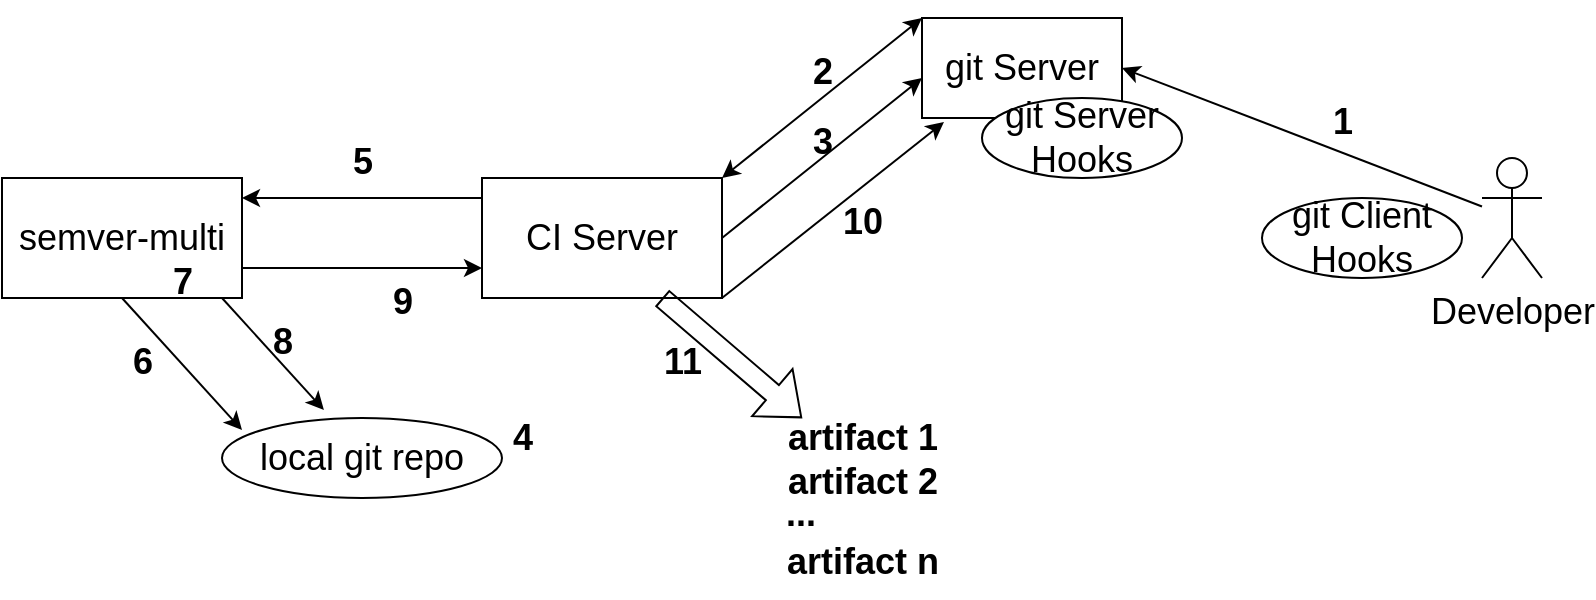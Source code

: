 <mxfile version="24.2.2" type="device">
  <diagram name="Page-1" id="JkkQByP9kKkjp5eT-kl6">
    <mxGraphModel dx="1185" dy="731" grid="1" gridSize="10" guides="1" tooltips="1" connect="1" arrows="1" fold="1" page="1" pageScale="1" pageWidth="850" pageHeight="1100" math="0" shadow="0">
      <root>
        <mxCell id="0" />
        <mxCell id="1" parent="0" />
        <mxCell id="btg9A7JpGrSiWKgqHv2X-1" value="git Server" style="rounded=0;whiteSpace=wrap;html=1;fontSize=18;" vertex="1" parent="1">
          <mxGeometry x="490" y="50" width="100" height="50" as="geometry" />
        </mxCell>
        <mxCell id="btg9A7JpGrSiWKgqHv2X-2" value="&lt;font style=&quot;font-size: 18px;&quot;&gt;Developer&lt;/font&gt;" style="shape=umlActor;verticalLabelPosition=bottom;verticalAlign=top;html=1;outlineConnect=0;" vertex="1" parent="1">
          <mxGeometry x="770" y="120" width="30" height="60" as="geometry" />
        </mxCell>
        <mxCell id="btg9A7JpGrSiWKgqHv2X-4" value="git Client Hooks" style="ellipse;whiteSpace=wrap;html=1;fontSize=18;" vertex="1" parent="1">
          <mxGeometry x="660" y="140" width="100" height="40" as="geometry" />
        </mxCell>
        <mxCell id="btg9A7JpGrSiWKgqHv2X-5" value="git Server Hooks" style="ellipse;whiteSpace=wrap;html=1;fontSize=18;" vertex="1" parent="1">
          <mxGeometry x="520" y="90" width="100" height="40" as="geometry" />
        </mxCell>
        <mxCell id="btg9A7JpGrSiWKgqHv2X-7" value="CI Server" style="rounded=0;whiteSpace=wrap;html=1;fontSize=18;" vertex="1" parent="1">
          <mxGeometry x="270" y="130" width="120" height="60" as="geometry" />
        </mxCell>
        <mxCell id="btg9A7JpGrSiWKgqHv2X-9" value="semver-multi" style="rounded=0;whiteSpace=wrap;html=1;fontSize=18;" vertex="1" parent="1">
          <mxGeometry x="30" y="130" width="120" height="60" as="geometry" />
        </mxCell>
        <mxCell id="btg9A7JpGrSiWKgqHv2X-10" value="" style="endArrow=classic;html=1;rounded=0;exitX=1;exitY=0.25;exitDx=0;exitDy=0;" edge="1" parent="1">
          <mxGeometry width="50" height="50" relative="1" as="geometry">
            <mxPoint x="390" y="160" as="sourcePoint" />
            <mxPoint x="490" y="80" as="targetPoint" />
          </mxGeometry>
        </mxCell>
        <mxCell id="btg9A7JpGrSiWKgqHv2X-11" value="" style="endArrow=classic;html=1;rounded=0;entryX=1;entryY=0.5;entryDx=0;entryDy=0;" edge="1" parent="1" source="btg9A7JpGrSiWKgqHv2X-2" target="btg9A7JpGrSiWKgqHv2X-1">
          <mxGeometry width="50" height="50" relative="1" as="geometry">
            <mxPoint x="750" y="110" as="sourcePoint" />
            <mxPoint x="800" y="60" as="targetPoint" />
          </mxGeometry>
        </mxCell>
        <mxCell id="btg9A7JpGrSiWKgqHv2X-12" value="" style="endArrow=classic;html=1;rounded=0;entryX=0.364;entryY=-0.1;entryDx=0;entryDy=0;entryPerimeter=0;" edge="1" parent="1" target="btg9A7JpGrSiWKgqHv2X-23">
          <mxGeometry width="50" height="50" relative="1" as="geometry">
            <mxPoint x="140" y="190" as="sourcePoint" />
            <mxPoint x="230" y="270" as="targetPoint" />
          </mxGeometry>
        </mxCell>
        <mxCell id="btg9A7JpGrSiWKgqHv2X-14" value="" style="endArrow=classic;startArrow=classic;html=1;rounded=0;exitX=1;exitY=0;exitDx=0;exitDy=0;entryX=0;entryY=0;entryDx=0;entryDy=0;" edge="1" parent="1" source="btg9A7JpGrSiWKgqHv2X-7" target="btg9A7JpGrSiWKgqHv2X-1">
          <mxGeometry width="50" height="50" relative="1" as="geometry">
            <mxPoint x="410" y="100" as="sourcePoint" />
            <mxPoint x="460" y="50" as="targetPoint" />
          </mxGeometry>
        </mxCell>
        <mxCell id="btg9A7JpGrSiWKgqHv2X-15" value="&lt;font style=&quot;font-size: 18px;&quot;&gt;1&lt;/font&gt;" style="text;strokeColor=none;fillColor=none;html=1;fontSize=24;fontStyle=1;verticalAlign=middle;align=center;" vertex="1" parent="1">
          <mxGeometry x="650" y="80" width="100" height="40" as="geometry" />
        </mxCell>
        <mxCell id="btg9A7JpGrSiWKgqHv2X-16" value="&lt;font style=&quot;font-size: 18px;&quot;&gt;2&lt;/font&gt;" style="text;strokeColor=none;fillColor=none;html=1;fontSize=24;fontStyle=1;verticalAlign=middle;align=center;" vertex="1" parent="1">
          <mxGeometry x="390" y="55" width="100" height="40" as="geometry" />
        </mxCell>
        <mxCell id="btg9A7JpGrSiWKgqHv2X-18" value="" style="endArrow=classic;html=1;rounded=0;exitX=1;exitY=1;exitDx=0;exitDy=0;exitPerimeter=0;entryX=0.11;entryY=1.04;entryDx=0;entryDy=0;entryPerimeter=0;" edge="1" parent="1" source="btg9A7JpGrSiWKgqHv2X-7" target="btg9A7JpGrSiWKgqHv2X-1">
          <mxGeometry width="50" height="50" relative="1" as="geometry">
            <mxPoint x="390" y="180" as="sourcePoint" />
            <mxPoint x="585" y="270" as="targetPoint" />
          </mxGeometry>
        </mxCell>
        <mxCell id="btg9A7JpGrSiWKgqHv2X-19" value="" style="endArrow=classic;html=1;rounded=0;exitX=1;exitY=0.25;exitDx=0;exitDy=0;" edge="1" parent="1">
          <mxGeometry width="50" height="50" relative="1" as="geometry">
            <mxPoint x="270" y="140" as="sourcePoint" />
            <mxPoint x="150" y="140" as="targetPoint" />
          </mxGeometry>
        </mxCell>
        <mxCell id="btg9A7JpGrSiWKgqHv2X-20" value="" style="endArrow=classic;html=1;rounded=0;exitX=1;exitY=0.75;exitDx=0;exitDy=0;entryX=0;entryY=0.75;entryDx=0;entryDy=0;" edge="1" parent="1" source="btg9A7JpGrSiWKgqHv2X-9" target="btg9A7JpGrSiWKgqHv2X-7">
          <mxGeometry width="50" height="50" relative="1" as="geometry">
            <mxPoint x="153" y="169" as="sourcePoint" />
            <mxPoint x="270" y="180" as="targetPoint" />
          </mxGeometry>
        </mxCell>
        <mxCell id="btg9A7JpGrSiWKgqHv2X-23" value="local git repo" style="ellipse;whiteSpace=wrap;html=1;fontSize=18;" vertex="1" parent="1">
          <mxGeometry x="140" y="250" width="140" height="40" as="geometry" />
        </mxCell>
        <mxCell id="btg9A7JpGrSiWKgqHv2X-24" value="&lt;font style=&quot;font-size: 18px;&quot;&gt;6&lt;/font&gt;" style="text;strokeColor=none;fillColor=none;html=1;fontSize=24;fontStyle=1;verticalAlign=middle;align=center;" vertex="1" parent="1">
          <mxGeometry x="50" y="200" width="100" height="40" as="geometry" />
        </mxCell>
        <mxCell id="btg9A7JpGrSiWKgqHv2X-26" value="&lt;font style=&quot;font-size: 18px;&quot;&gt;4&lt;/font&gt;" style="text;strokeColor=none;fillColor=none;html=1;fontSize=24;fontStyle=1;verticalAlign=middle;align=center;" vertex="1" parent="1">
          <mxGeometry x="240" y="238" width="100" height="40" as="geometry" />
        </mxCell>
        <mxCell id="btg9A7JpGrSiWKgqHv2X-27" value="&lt;font style=&quot;font-size: 18px;&quot;&gt;5&lt;/font&gt;" style="text;strokeColor=none;fillColor=none;html=1;fontSize=24;fontStyle=1;verticalAlign=middle;align=center;" vertex="1" parent="1">
          <mxGeometry x="160" y="100" width="100" height="40" as="geometry" />
        </mxCell>
        <mxCell id="btg9A7JpGrSiWKgqHv2X-28" value="&lt;font style=&quot;font-size: 18px;&quot;&gt;9&lt;/font&gt;" style="text;strokeColor=none;fillColor=none;html=1;fontSize=24;fontStyle=1;verticalAlign=middle;align=center;" vertex="1" parent="1">
          <mxGeometry x="180" y="170" width="100" height="40" as="geometry" />
        </mxCell>
        <mxCell id="btg9A7JpGrSiWKgqHv2X-29" value="" style="endArrow=classic;html=1;rounded=0;entryX=0.364;entryY=-0.1;entryDx=0;entryDy=0;entryPerimeter=0;exitX=0.5;exitY=1;exitDx=0;exitDy=0;" edge="1" parent="1" source="btg9A7JpGrSiWKgqHv2X-9">
          <mxGeometry width="50" height="50" relative="1" as="geometry">
            <mxPoint x="99" y="200" as="sourcePoint" />
            <mxPoint x="150" y="256" as="targetPoint" />
          </mxGeometry>
        </mxCell>
        <mxCell id="btg9A7JpGrSiWKgqHv2X-30" value="&lt;font style=&quot;font-size: 18px;&quot;&gt;11&lt;/font&gt;" style="text;strokeColor=none;fillColor=none;html=1;fontSize=24;fontStyle=1;verticalAlign=middle;align=center;" vertex="1" parent="1">
          <mxGeometry x="320" y="200" width="100" height="40" as="geometry" />
        </mxCell>
        <mxCell id="btg9A7JpGrSiWKgqHv2X-31" value="&lt;font style=&quot;font-size: 18px;&quot;&gt;7&lt;/font&gt;" style="text;strokeColor=none;fillColor=none;html=1;fontSize=24;fontStyle=1;verticalAlign=middle;align=center;" vertex="1" parent="1">
          <mxGeometry x="70" y="160" width="100" height="40" as="geometry" />
        </mxCell>
        <mxCell id="btg9A7JpGrSiWKgqHv2X-32" value="&lt;font style=&quot;font-size: 18px;&quot;&gt;8&lt;/font&gt;" style="text;strokeColor=none;fillColor=none;html=1;fontSize=24;fontStyle=1;verticalAlign=middle;align=center;" vertex="1" parent="1">
          <mxGeometry x="120" y="190" width="100" height="40" as="geometry" />
        </mxCell>
        <mxCell id="btg9A7JpGrSiWKgqHv2X-33" value="&lt;font style=&quot;font-size: 18px;&quot;&gt;10&lt;/font&gt;" style="text;strokeColor=none;fillColor=none;html=1;fontSize=24;fontStyle=1;verticalAlign=middle;align=center;" vertex="1" parent="1">
          <mxGeometry x="410" y="130" width="100" height="40" as="geometry" />
        </mxCell>
        <mxCell id="btg9A7JpGrSiWKgqHv2X-34" value="" style="shape=flexArrow;endArrow=classic;html=1;rounded=0;exitX=0.75;exitY=1;exitDx=0;exitDy=0;" edge="1" parent="1" source="btg9A7JpGrSiWKgqHv2X-7">
          <mxGeometry width="50" height="50" relative="1" as="geometry">
            <mxPoint x="400" y="500" as="sourcePoint" />
            <mxPoint x="430" y="250" as="targetPoint" />
          </mxGeometry>
        </mxCell>
        <mxCell id="btg9A7JpGrSiWKgqHv2X-35" value="&lt;font style=&quot;font-size: 18px;&quot;&gt;artifact 1&lt;/font&gt;" style="text;strokeColor=none;fillColor=none;html=1;fontSize=24;fontStyle=1;verticalAlign=middle;align=center;" vertex="1" parent="1">
          <mxGeometry x="410" y="238" width="100" height="40" as="geometry" />
        </mxCell>
        <mxCell id="btg9A7JpGrSiWKgqHv2X-36" value="&lt;font style=&quot;font-size: 18px;&quot;&gt;artifact 2&lt;/font&gt;" style="text;strokeColor=none;fillColor=none;html=1;fontSize=24;fontStyle=1;verticalAlign=middle;align=center;" vertex="1" parent="1">
          <mxGeometry x="410" y="260" width="100" height="40" as="geometry" />
        </mxCell>
        <mxCell id="btg9A7JpGrSiWKgqHv2X-37" value="&lt;font style=&quot;font-size: 18px;&quot;&gt;...&lt;/font&gt;" style="text;strokeColor=none;fillColor=none;html=1;fontSize=24;fontStyle=1;verticalAlign=middle;align=left;" vertex="1" parent="1">
          <mxGeometry x="420" y="276" width="100" height="40" as="geometry" />
        </mxCell>
        <mxCell id="btg9A7JpGrSiWKgqHv2X-38" value="&lt;font style=&quot;font-size: 18px;&quot;&gt;artifact n&lt;/font&gt;" style="text;strokeColor=none;fillColor=none;html=1;fontSize=24;fontStyle=1;verticalAlign=middle;align=center;" vertex="1" parent="1">
          <mxGeometry x="410" y="300" width="100" height="40" as="geometry" />
        </mxCell>
        <mxCell id="btg9A7JpGrSiWKgqHv2X-41" value="&lt;font style=&quot;font-size: 18px;&quot;&gt;3&lt;/font&gt;" style="text;strokeColor=none;fillColor=none;html=1;fontSize=24;fontStyle=1;verticalAlign=middle;align=center;" vertex="1" parent="1">
          <mxGeometry x="390" y="90" width="100" height="40" as="geometry" />
        </mxCell>
      </root>
    </mxGraphModel>
  </diagram>
</mxfile>

